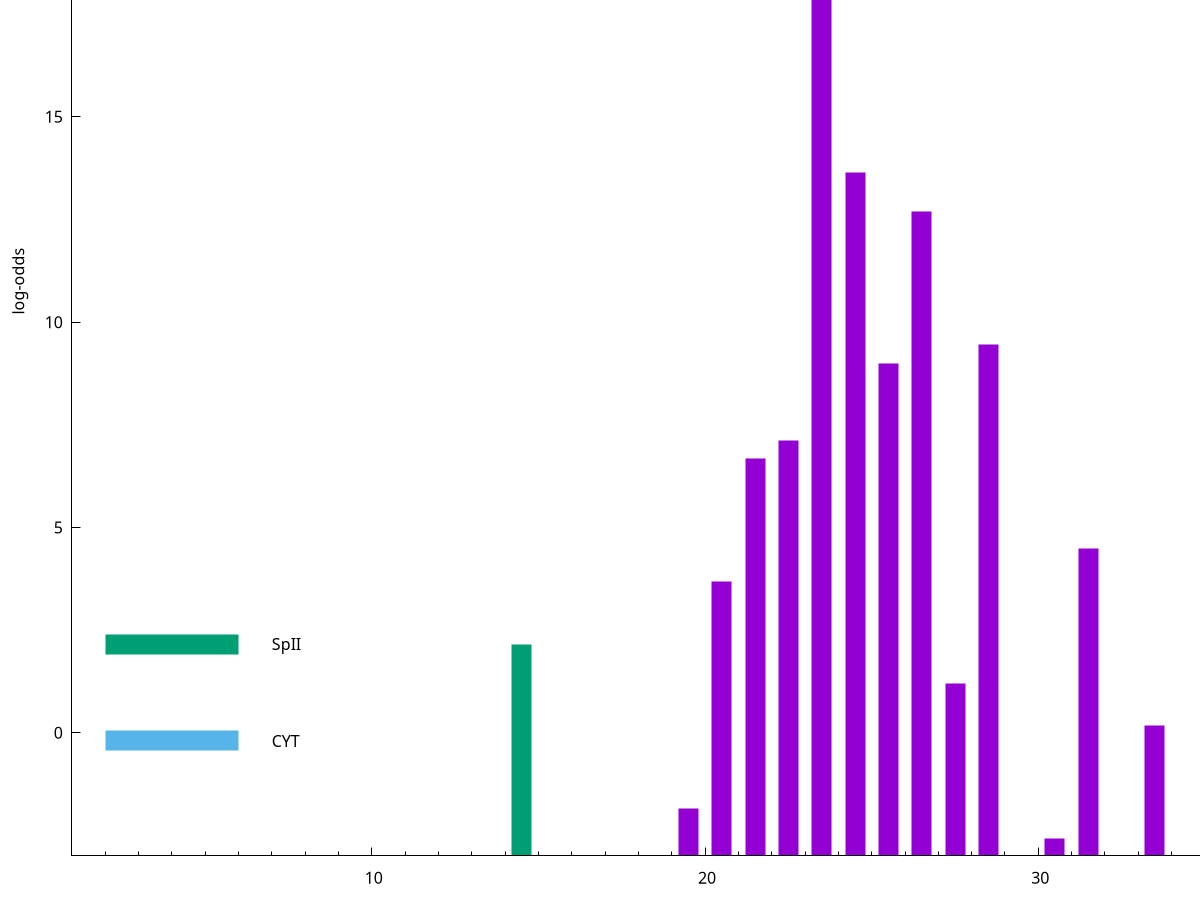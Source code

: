 set title "LipoP predictions for SRR3987126.gff"
set size 2., 1.4
set xrange [1:70] 
set mxtics 10
set yrange [-3:25]
set y2range [0:28]
set ylabel "log-odds"
set term postscript eps color solid "Helvetica" 30
set output "SRR3987126.gff21.eps"
set arrow from 2,21.3561 to 6,21.3561 nohead lt 1 lw 20
set label "SpI" at 7,21.3561
set arrow from 2,2.16131 to 6,2.16131 nohead lt 2 lw 20
set label "SpII" at 7,2.16131
set arrow from 2,-0.200913 to 6,-0.200913 nohead lt 3 lw 20
set label "CYT" at 7,-0.200913
set arrow from 2,21.3561 to 6,21.3561 nohead lt 1 lw 20
set label "SpI" at 7,21.3561
# NOTE: The scores below are the log-odds scores with the threshold
# NOTE: subtracted (a hack to make gnuplot make the histogram all
# NOTE: look nice).
plot "-" axes x1y2 title "" with impulses lt 2 lw 20, "-" axes x1y2 title "" with impulses lt 1 lw 20
14.500000 5.161300
e
23.500000 24.344800
24.500000 16.652300
26.500000 15.698000
28.500000 12.445400
25.500000 11.984300
22.500000 10.124290
21.500000 9.669380
31.500000 7.477180
20.500000 6.694170
27.500000 4.206450
33.500000 3.187764
19.500000 1.152510
30.500000 0.413670
e
exit

